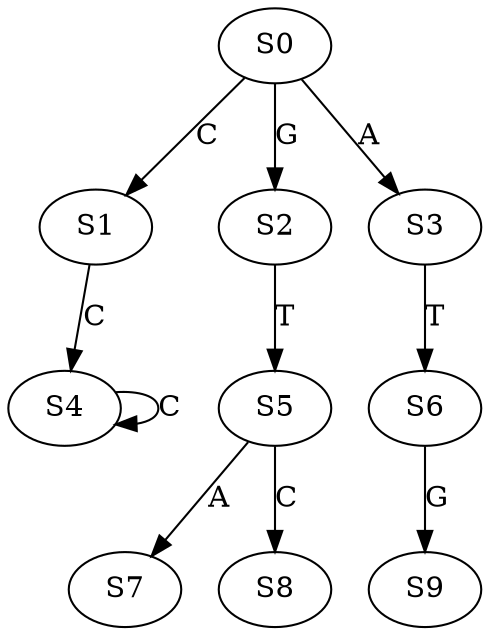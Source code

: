 strict digraph  {
	S0 -> S1 [ label = C ];
	S0 -> S2 [ label = G ];
	S0 -> S3 [ label = A ];
	S1 -> S4 [ label = C ];
	S2 -> S5 [ label = T ];
	S3 -> S6 [ label = T ];
	S4 -> S4 [ label = C ];
	S5 -> S7 [ label = A ];
	S5 -> S8 [ label = C ];
	S6 -> S9 [ label = G ];
}
